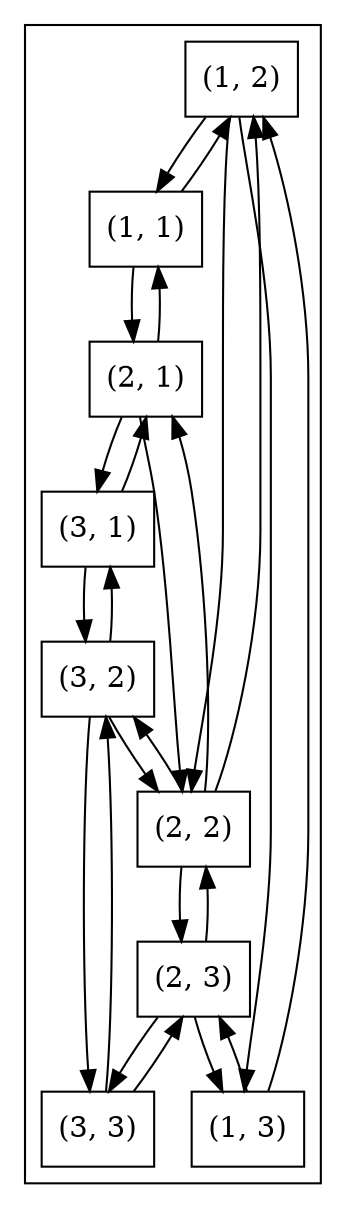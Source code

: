 digraph matrix_01 {
	node [shape=rectangle]
	"(1, 2)" -> "(1, 1)"
	"(1, 2)" -> "(1, 3)"
	"(1, 2)" -> "(2, 2)"
	"(2, 1)" -> "(3, 1)"
	"(2, 1)" -> "(1, 1)"
	"(2, 1)" -> "(2, 2)"
	"(3, 1)" -> "(3, 2)"
	"(3, 1)" -> "(2, 1)"
	"(1, 1)" -> "(1, 2)"
	"(1, 1)" -> "(2, 1)"
	"(2, 3)" -> "(3, 3)"
	"(2, 3)" -> "(1, 3)"
	"(2, 3)" -> "(2, 2)"
	"(3, 3)" -> "(2, 3)"
	"(3, 3)" -> "(3, 2)"
	"(2, 2)" -> "(2, 3)"
	"(2, 2)" -> "(3, 2)"
	"(2, 2)" -> "(1, 2)"
	"(2, 2)" -> "(2, 1)"
	"(3, 2)" -> "(3, 1)"
	"(3, 2)" -> "(3, 3)"
	"(3, 2)" -> "(2, 2)"
	"(1, 3)" -> "(2, 3)"
	"(1, 3)" -> "(1, 2)"
	subgraph cluster_dom {
		node [shape=rectangle]
		"(1, 2)"
		"(2, 1)"
		"(3, 1)"
		"(1, 1)"
		"(2, 3)"
		"(3, 3)"
		"(2, 2)"
		"(3, 2)"
		"(1, 3)"
	}
}
